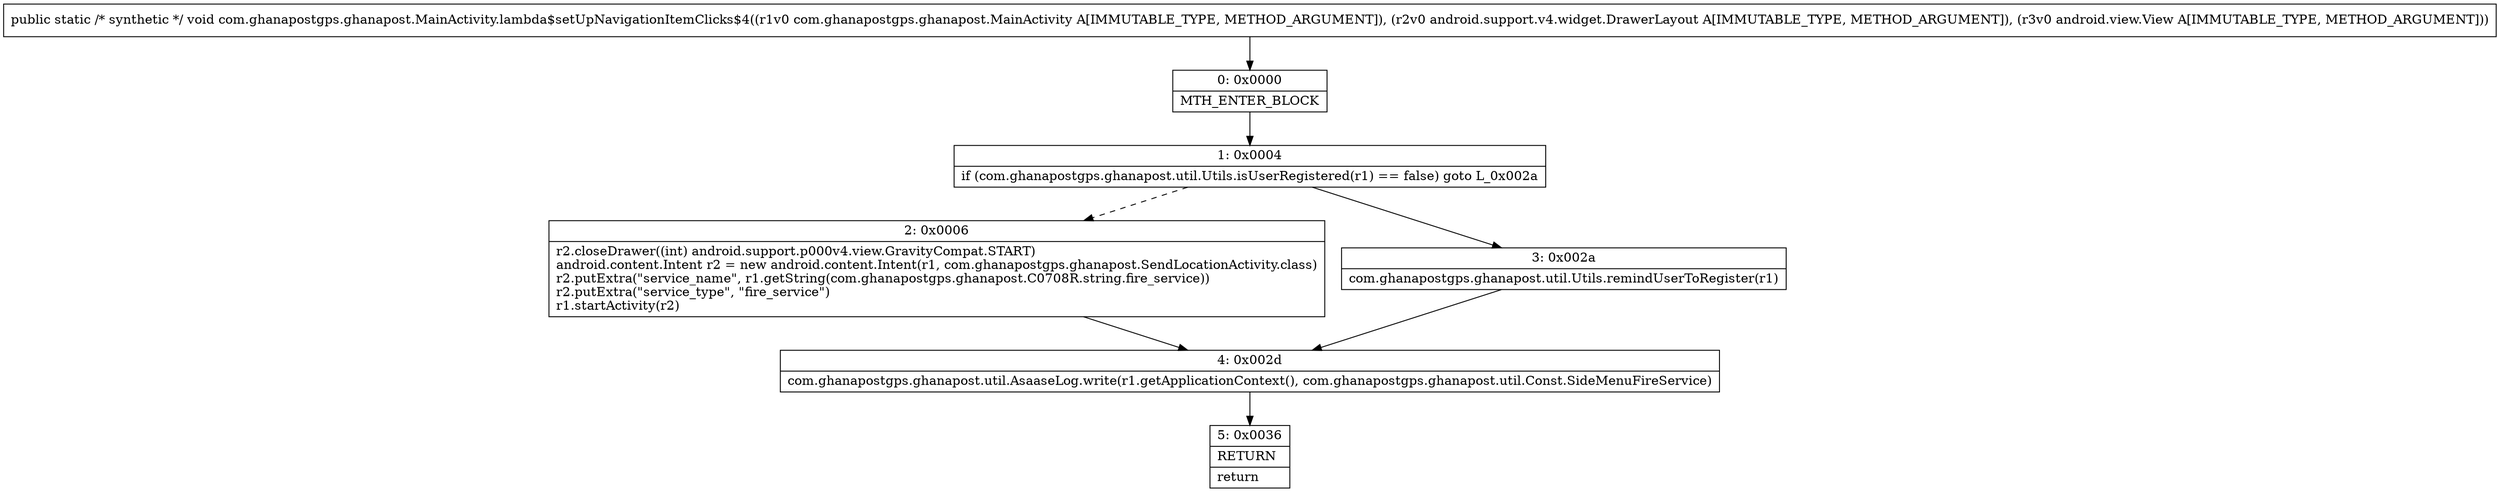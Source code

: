digraph "CFG forcom.ghanapostgps.ghanapost.MainActivity.lambda$setUpNavigationItemClicks$4(Lcom\/ghanapostgps\/ghanapost\/MainActivity;Landroid\/support\/v4\/widget\/DrawerLayout;Landroid\/view\/View;)V" {
Node_0 [shape=record,label="{0\:\ 0x0000|MTH_ENTER_BLOCK\l}"];
Node_1 [shape=record,label="{1\:\ 0x0004|if (com.ghanapostgps.ghanapost.util.Utils.isUserRegistered(r1) == false) goto L_0x002a\l}"];
Node_2 [shape=record,label="{2\:\ 0x0006|r2.closeDrawer((int) android.support.p000v4.view.GravityCompat.START)\landroid.content.Intent r2 = new android.content.Intent(r1, com.ghanapostgps.ghanapost.SendLocationActivity.class)\lr2.putExtra(\"service_name\", r1.getString(com.ghanapostgps.ghanapost.C0708R.string.fire_service))\lr2.putExtra(\"service_type\", \"fire_service\")\lr1.startActivity(r2)\l}"];
Node_3 [shape=record,label="{3\:\ 0x002a|com.ghanapostgps.ghanapost.util.Utils.remindUserToRegister(r1)\l}"];
Node_4 [shape=record,label="{4\:\ 0x002d|com.ghanapostgps.ghanapost.util.AsaaseLog.write(r1.getApplicationContext(), com.ghanapostgps.ghanapost.util.Const.SideMenuFireService)\l}"];
Node_5 [shape=record,label="{5\:\ 0x0036|RETURN\l|return\l}"];
MethodNode[shape=record,label="{public static \/* synthetic *\/ void com.ghanapostgps.ghanapost.MainActivity.lambda$setUpNavigationItemClicks$4((r1v0 com.ghanapostgps.ghanapost.MainActivity A[IMMUTABLE_TYPE, METHOD_ARGUMENT]), (r2v0 android.support.v4.widget.DrawerLayout A[IMMUTABLE_TYPE, METHOD_ARGUMENT]), (r3v0 android.view.View A[IMMUTABLE_TYPE, METHOD_ARGUMENT])) }"];
MethodNode -> Node_0;
Node_0 -> Node_1;
Node_1 -> Node_2[style=dashed];
Node_1 -> Node_3;
Node_2 -> Node_4;
Node_3 -> Node_4;
Node_4 -> Node_5;
}

